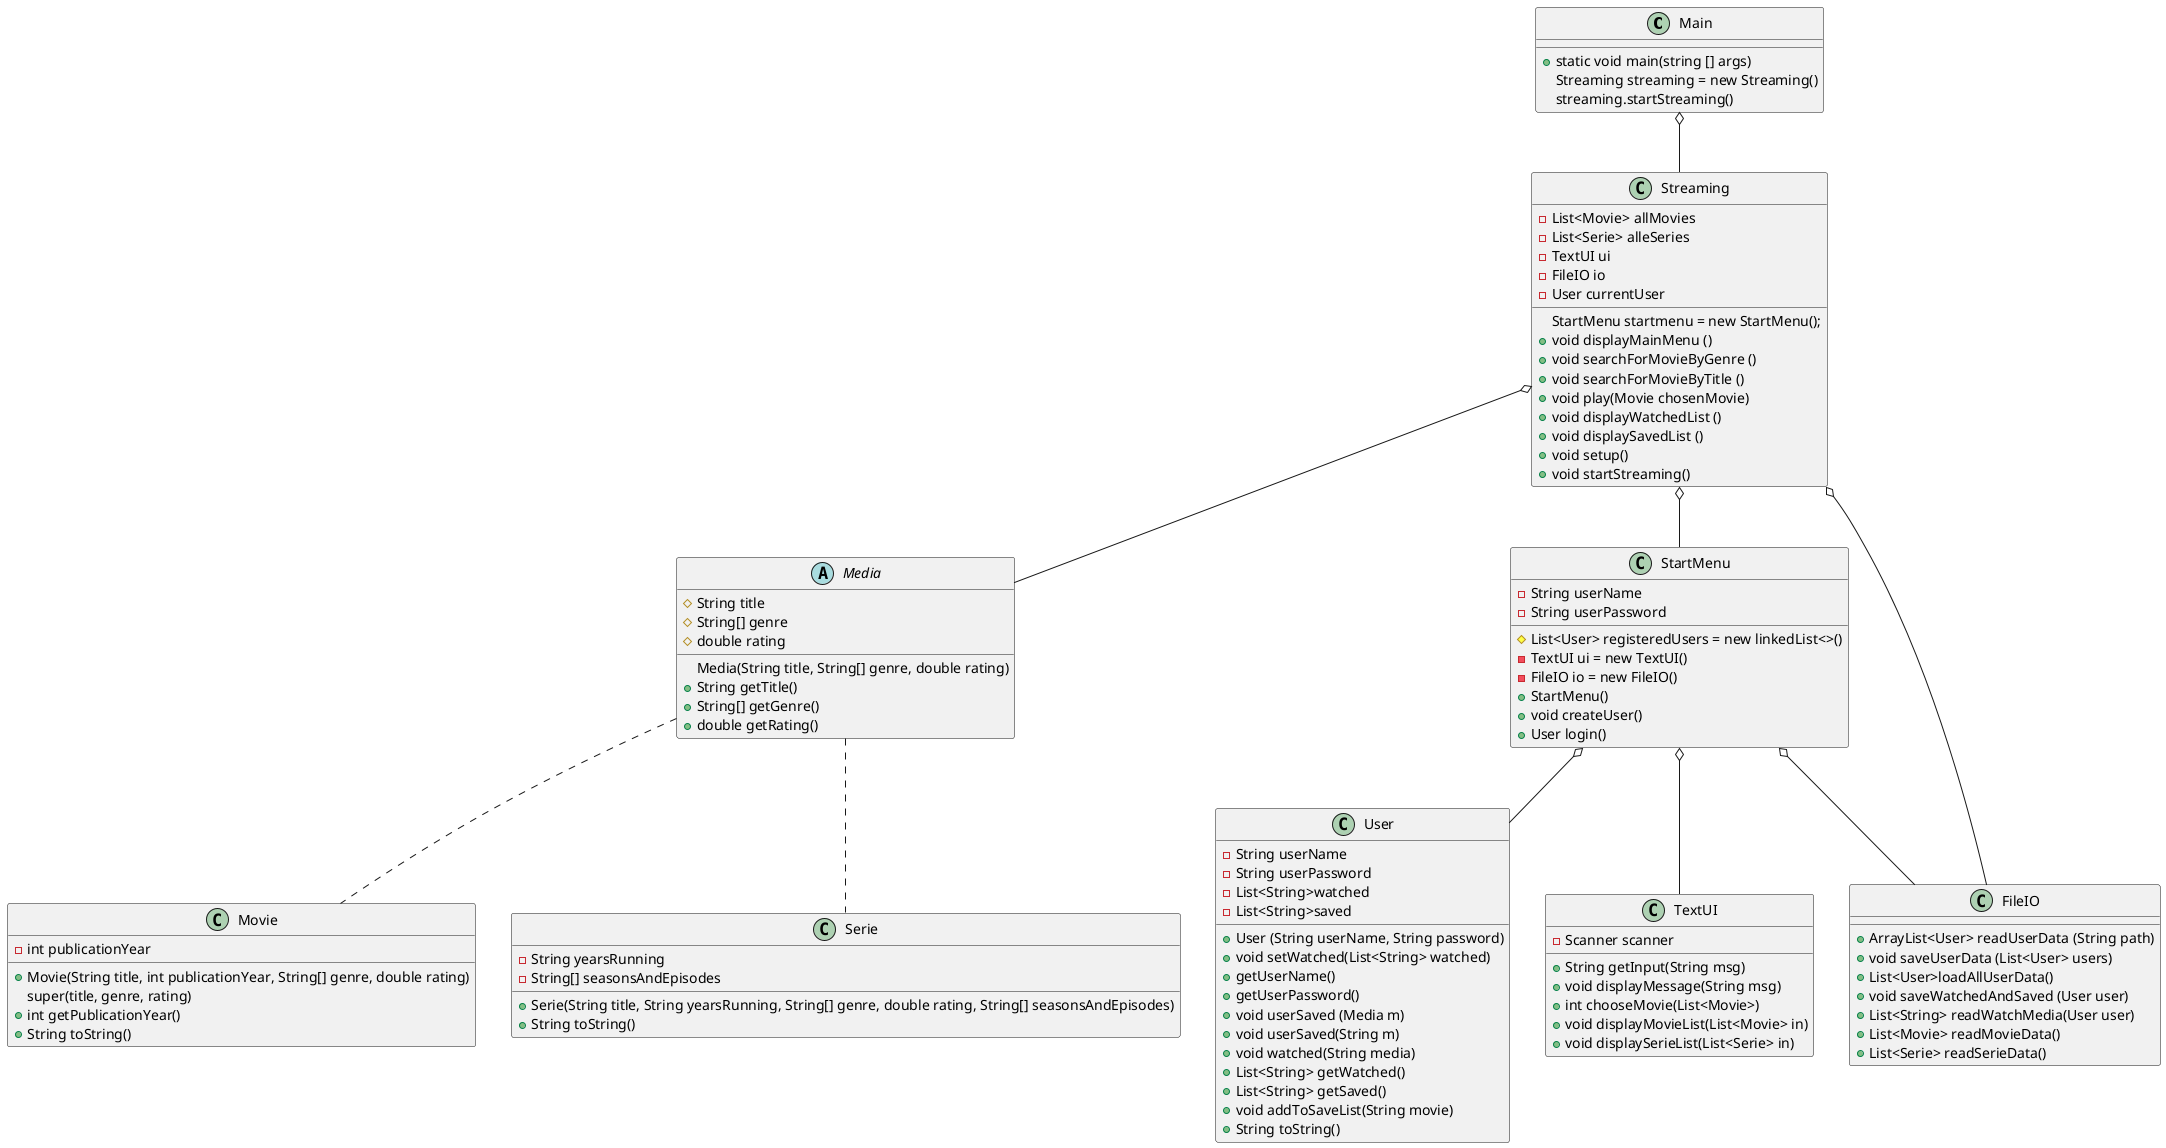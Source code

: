 @startuml
'https://plantuml.com/object-diagram

class Main{
+ static void main(string [] args)
Streaming streaming = new Streaming()
streaming.startStreaming()
}

class Streaming{
- List<Movie> allMovies
- List<Serie> alleSeries
- TextUI ui
- FileIO io
StartMenu startmenu = new StartMenu();
- User currentUser
+ void displayMainMenu ()
+ void searchForMovieByGenre ()
+ void searchForMovieByTitle ()
+ void play(Movie chosenMovie)
+ void displayWatchedList ()
+ void displaySavedList ()
+ void setup()
+ void startStreaming()
}

class User{
- String userName
- String userPassword
- List<String>watched
- List<String>saved
+ User (String userName, String password)
+ void setWatched(List<String> watched)
+getUserName()
+getUserPassword()
+ void userSaved (Media m)
+ void userSaved(String m)
+ void watched(String media)
+ List<String> getWatched()
+ List<String> getSaved()
+ void addToSaveList(String movie)
+ String toString()

}

abstract Media{
# String title
# String[] genre
# double rating

Media(String title, String[] genre, double rating)
+ String getTitle()
+ String[] getGenre()
+ double getRating()
}

class StartMenu{
- String userName
- String userPassword
# List<User> registeredUsers = new linkedList<>()
- TextUI ui = new TextUI()
- FileIO io = new FileIO()
+ StartMenu()
+ void createUser()
+ User login()
}

class FileIO{
+ ArrayList<User> readUserData (String path)
+ void saveUserData (List<User> users)
+ List<User>loadAllUserData()
+ void saveWatchedAndSaved (User user)
+ List<String> readWatchMedia(User user)
+ List<Movie> readMovieData()
+ List<Serie> readSerieData()
}

class TextUI{
- Scanner scanner
+ String getInput(String msg)
+ void displayMessage(String msg)
+ int chooseMovie(List<Movie>)
+ void displayMovieList(List<Movie> in)
+ void displaySerieList(List<Serie> in)
}

class Movie {
- int publicationYear

+ Movie(String title, int publicationYear, String[] genre, double rating)
super(title, genre, rating)
+ int getPublicationYear()
+ String toString()
}

class Serie{
- String yearsRunning
- String[] seasonsAndEpisodes
+ Serie(String title, String yearsRunning, String[] genre, double rating, String[] seasonsAndEpisodes)
+ String toString()
}

Main o-- Streaming

Streaming o-- StartMenu
Streaming o-- FileIO
Streaming o-- Media

Media .. Movie
Media .. Serie

StartMenu o-- User
StartMenu o--FileIO
StartMenu o-- TextUI

@enduml

extends <|-- (is-a)
composition *-- (must-have)
Aggregation o-- (can-have)
Associering <--
